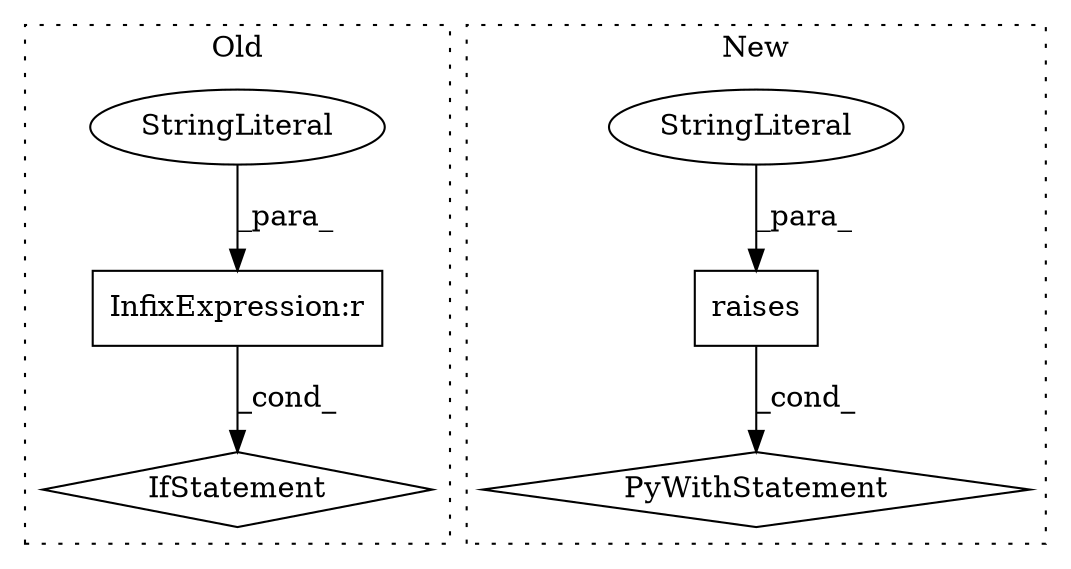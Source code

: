 digraph G {
subgraph cluster0 {
1 [label="IfStatement" a="25" s="2089,2117" l="4,2" shape="diamond"];
4 [label="InfixExpression:r" a="27" s="2105" l="4" shape="box"];
5 [label="StringLiteral" a="45" s="2109" l="8" shape="ellipse"];
label = "Old";
style="dotted";
}
subgraph cluster1 {
2 [label="raises" a="32" s="2378,2410" l="7,1" shape="box"];
3 [label="PyWithStatement" a="104" s="2361,2411" l="10,2" shape="diamond"];
6 [label="StringLiteral" a="45" s="2396" l="14" shape="ellipse"];
label = "New";
style="dotted";
}
2 -> 3 [label="_cond_"];
4 -> 1 [label="_cond_"];
5 -> 4 [label="_para_"];
6 -> 2 [label="_para_"];
}